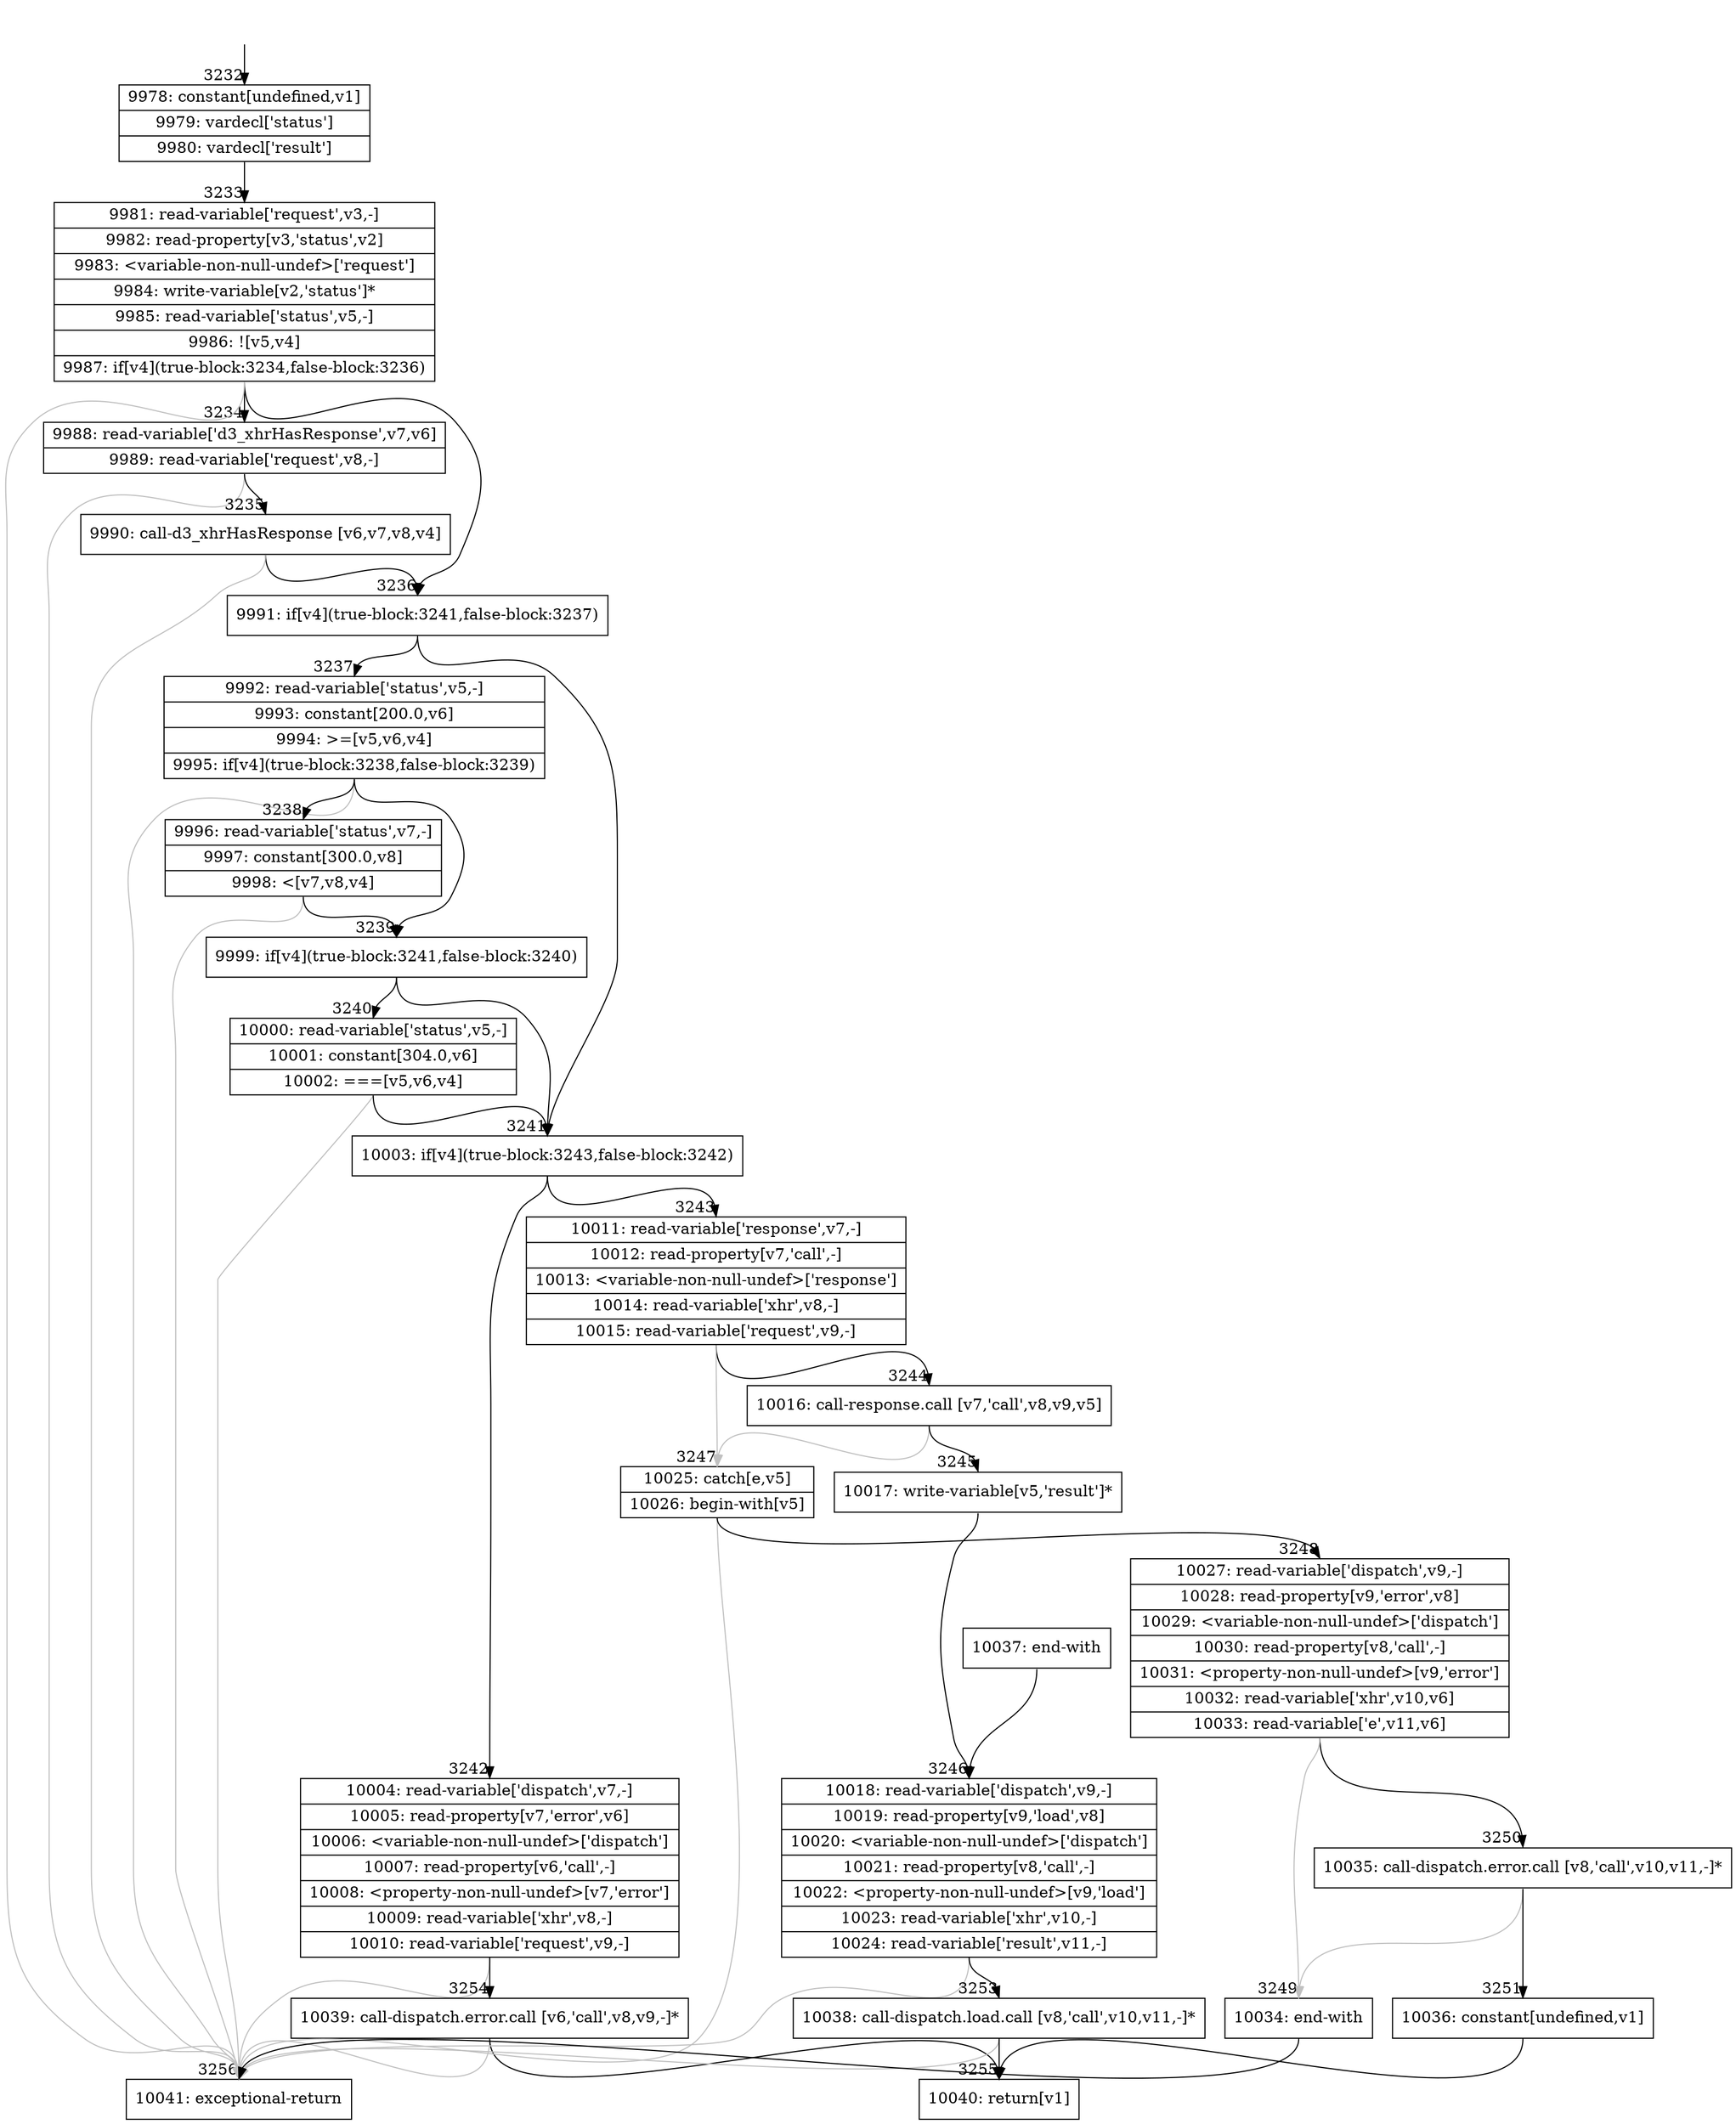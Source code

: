 digraph {
rankdir="TD"
BB_entry302[shape=none,label=""];
BB_entry302 -> BB3232 [tailport=s, headport=n, headlabel="    3232"]
BB3232 [shape=record label="{9978: constant[undefined,v1]|9979: vardecl['status']|9980: vardecl['result']}" ] 
BB3232 -> BB3233 [tailport=s, headport=n, headlabel="      3233"]
BB3233 [shape=record label="{9981: read-variable['request',v3,-]|9982: read-property[v3,'status',v2]|9983: \<variable-non-null-undef\>['request']|9984: write-variable[v2,'status']*|9985: read-variable['status',v5,-]|9986: ![v5,v4]|9987: if[v4](true-block:3234,false-block:3236)}" ] 
BB3233 -> BB3236 [tailport=s, headport=n, headlabel="      3236"]
BB3233 -> BB3234 [tailport=s, headport=n, headlabel="      3234"]
BB3233 -> BB3256 [tailport=s, headport=n, color=gray, headlabel="      3256"]
BB3234 [shape=record label="{9988: read-variable['d3_xhrHasResponse',v7,v6]|9989: read-variable['request',v8,-]}" ] 
BB3234 -> BB3235 [tailport=s, headport=n, headlabel="      3235"]
BB3234 -> BB3256 [tailport=s, headport=n, color=gray]
BB3235 [shape=record label="{9990: call-d3_xhrHasResponse [v6,v7,v8,v4]}" ] 
BB3235 -> BB3236 [tailport=s, headport=n]
BB3235 -> BB3256 [tailport=s, headport=n, color=gray]
BB3236 [shape=record label="{9991: if[v4](true-block:3241,false-block:3237)}" ] 
BB3236 -> BB3241 [tailport=s, headport=n, headlabel="      3241"]
BB3236 -> BB3237 [tailport=s, headport=n, headlabel="      3237"]
BB3237 [shape=record label="{9992: read-variable['status',v5,-]|9993: constant[200.0,v6]|9994: \>=[v5,v6,v4]|9995: if[v4](true-block:3238,false-block:3239)}" ] 
BB3237 -> BB3239 [tailport=s, headport=n, headlabel="      3239"]
BB3237 -> BB3238 [tailport=s, headport=n, headlabel="      3238"]
BB3237 -> BB3256 [tailport=s, headport=n, color=gray]
BB3238 [shape=record label="{9996: read-variable['status',v7,-]|9997: constant[300.0,v8]|9998: \<[v7,v8,v4]}" ] 
BB3238 -> BB3239 [tailport=s, headport=n]
BB3238 -> BB3256 [tailport=s, headport=n, color=gray]
BB3239 [shape=record label="{9999: if[v4](true-block:3241,false-block:3240)}" ] 
BB3239 -> BB3241 [tailport=s, headport=n]
BB3239 -> BB3240 [tailport=s, headport=n, headlabel="      3240"]
BB3240 [shape=record label="{10000: read-variable['status',v5,-]|10001: constant[304.0,v6]|10002: ===[v5,v6,v4]}" ] 
BB3240 -> BB3241 [tailport=s, headport=n]
BB3240 -> BB3256 [tailport=s, headport=n, color=gray]
BB3241 [shape=record label="{10003: if[v4](true-block:3243,false-block:3242)}" ] 
BB3241 -> BB3243 [tailport=s, headport=n, headlabel="      3243"]
BB3241 -> BB3242 [tailport=s, headport=n, headlabel="      3242"]
BB3242 [shape=record label="{10004: read-variable['dispatch',v7,-]|10005: read-property[v7,'error',v6]|10006: \<variable-non-null-undef\>['dispatch']|10007: read-property[v6,'call',-]|10008: \<property-non-null-undef\>[v7,'error']|10009: read-variable['xhr',v8,-]|10010: read-variable['request',v9,-]}" ] 
BB3242 -> BB3254 [tailport=s, headport=n, headlabel="      3254"]
BB3242 -> BB3256 [tailport=s, headport=n, color=gray]
BB3243 [shape=record label="{10011: read-variable['response',v7,-]|10012: read-property[v7,'call',-]|10013: \<variable-non-null-undef\>['response']|10014: read-variable['xhr',v8,-]|10015: read-variable['request',v9,-]}" ] 
BB3243 -> BB3244 [tailport=s, headport=n, headlabel="      3244"]
BB3243 -> BB3247 [tailport=s, headport=n, color=gray, headlabel="      3247"]
BB3244 [shape=record label="{10016: call-response.call [v7,'call',v8,v9,v5]}" ] 
BB3244 -> BB3245 [tailport=s, headport=n, headlabel="      3245"]
BB3244 -> BB3247 [tailport=s, headport=n, color=gray]
BB3245 [shape=record label="{10017: write-variable[v5,'result']*}" ] 
BB3245 -> BB3246 [tailport=s, headport=n, headlabel="      3246"]
BB3246 [shape=record label="{10018: read-variable['dispatch',v9,-]|10019: read-property[v9,'load',v8]|10020: \<variable-non-null-undef\>['dispatch']|10021: read-property[v8,'call',-]|10022: \<property-non-null-undef\>[v9,'load']|10023: read-variable['xhr',v10,-]|10024: read-variable['result',v11,-]}" ] 
BB3246 -> BB3253 [tailport=s, headport=n, headlabel="      3253"]
BB3246 -> BB3256 [tailport=s, headport=n, color=gray]
BB3247 [shape=record label="{10025: catch[e,v5]|10026: begin-with[v5]}" ] 
BB3247 -> BB3248 [tailport=s, headport=n, headlabel="      3248"]
BB3247 -> BB3256 [tailport=s, headport=n, color=gray]
BB3248 [shape=record label="{10027: read-variable['dispatch',v9,-]|10028: read-property[v9,'error',v8]|10029: \<variable-non-null-undef\>['dispatch']|10030: read-property[v8,'call',-]|10031: \<property-non-null-undef\>[v9,'error']|10032: read-variable['xhr',v10,v6]|10033: read-variable['e',v11,v6]}" ] 
BB3248 -> BB3250 [tailport=s, headport=n, headlabel="      3250"]
BB3248 -> BB3249 [tailport=s, headport=n, color=gray, headlabel="      3249"]
BB3249 [shape=record label="{10034: end-with}" ] 
BB3249 -> BB3256 [tailport=s, headport=n]
BB3250 [shape=record label="{10035: call-dispatch.error.call [v8,'call',v10,v11,-]*}" ] 
BB3250 -> BB3251 [tailport=s, headport=n, headlabel="      3251"]
BB3250 -> BB3249 [tailport=s, headport=n, color=gray]
BB3251 [shape=record label="{10036: constant[undefined,v1]}" ] 
BB3251 -> BB3255 [tailport=s, headport=n, headlabel="      3255"]
BB3252 [shape=record label="{10037: end-with}" ] 
BB3252 -> BB3246 [tailport=s, headport=n]
BB3253 [shape=record label="{10038: call-dispatch.load.call [v8,'call',v10,v11,-]*}" ] 
BB3253 -> BB3255 [tailport=s, headport=n]
BB3253 -> BB3256 [tailport=s, headport=n, color=gray]
BB3254 [shape=record label="{10039: call-dispatch.error.call [v6,'call',v8,v9,-]*}" ] 
BB3254 -> BB3255 [tailport=s, headport=n]
BB3254 -> BB3256 [tailport=s, headport=n, color=gray]
BB3255 [shape=record label="{10040: return[v1]}" ] 
BB3256 [shape=record label="{10041: exceptional-return}" ] 
//#$~ 1947
}
